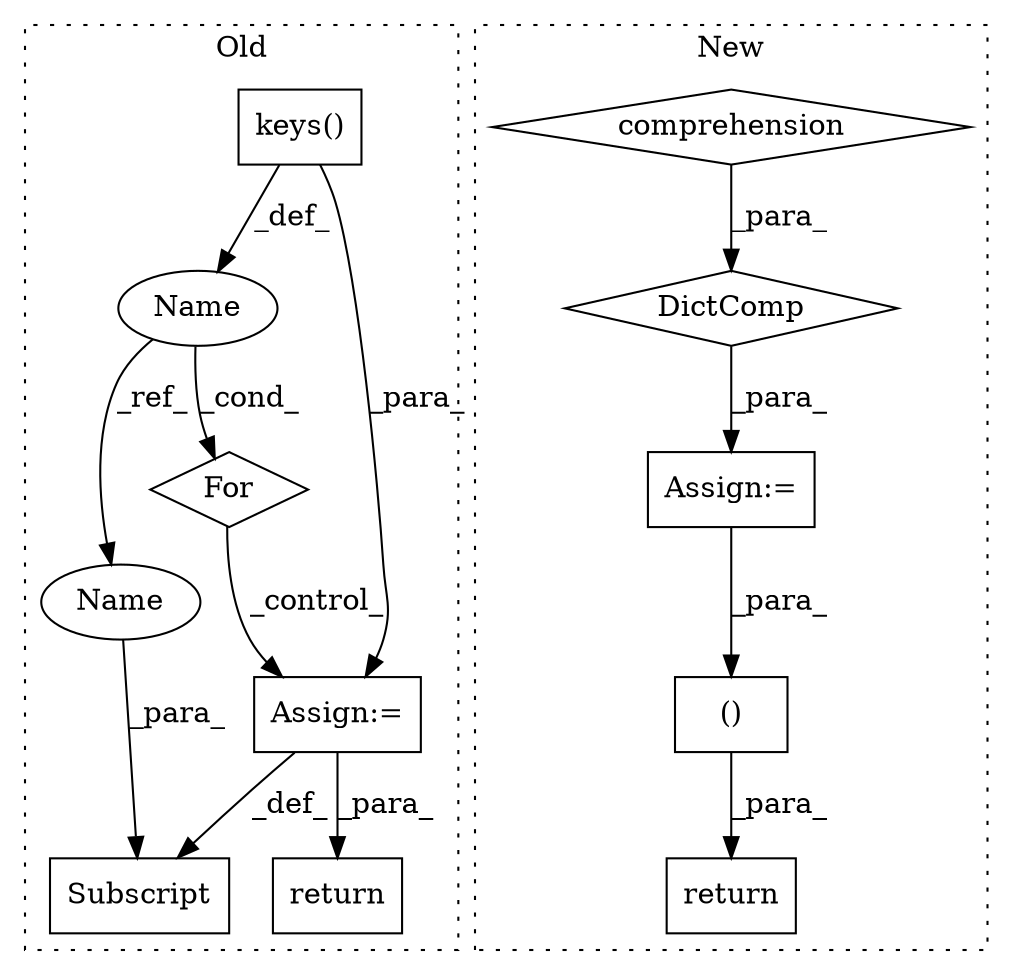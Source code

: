 digraph G {
subgraph cluster0 {
1 [label="keys()" a="75" s="3534" l="19" shape="box"];
5 [label="For" a="107" s="3503,3572" l="4,10" shape="diamond"];
7 [label="Subscript" a="63" s="3582,0" l="15,0" shape="box"];
8 [label="Name" a="87" s="3512" l="1" shape="ellipse"];
9 [label="Assign:=" a="68" s="3597" l="3" shape="box"];
10 [label="return" a="93" s="3772" l="7" shape="box"];
12 [label="Name" a="87" s="3595" l="1" shape="ellipse"];
label = "Old";
style="dotted";
}
subgraph cluster1 {
2 [label="DictComp" a="84" s="4290" l="47" shape="diamond"];
3 [label="comprehension" a="45" s="4298" l="3" shape="diamond"];
4 [label="Assign:=" a="68" s="4287" l="3" shape="box"];
6 [label="()" a="54" s="4549" l="14" shape="box"];
11 [label="return" a="93" s="4523" l="7" shape="box"];
label = "New";
style="dotted";
}
1 -> 9 [label="_para_"];
1 -> 8 [label="_def_"];
2 -> 4 [label="_para_"];
3 -> 2 [label="_para_"];
4 -> 6 [label="_para_"];
5 -> 9 [label="_control_"];
6 -> 11 [label="_para_"];
8 -> 5 [label="_cond_"];
8 -> 12 [label="_ref_"];
9 -> 10 [label="_para_"];
9 -> 7 [label="_def_"];
12 -> 7 [label="_para_"];
}